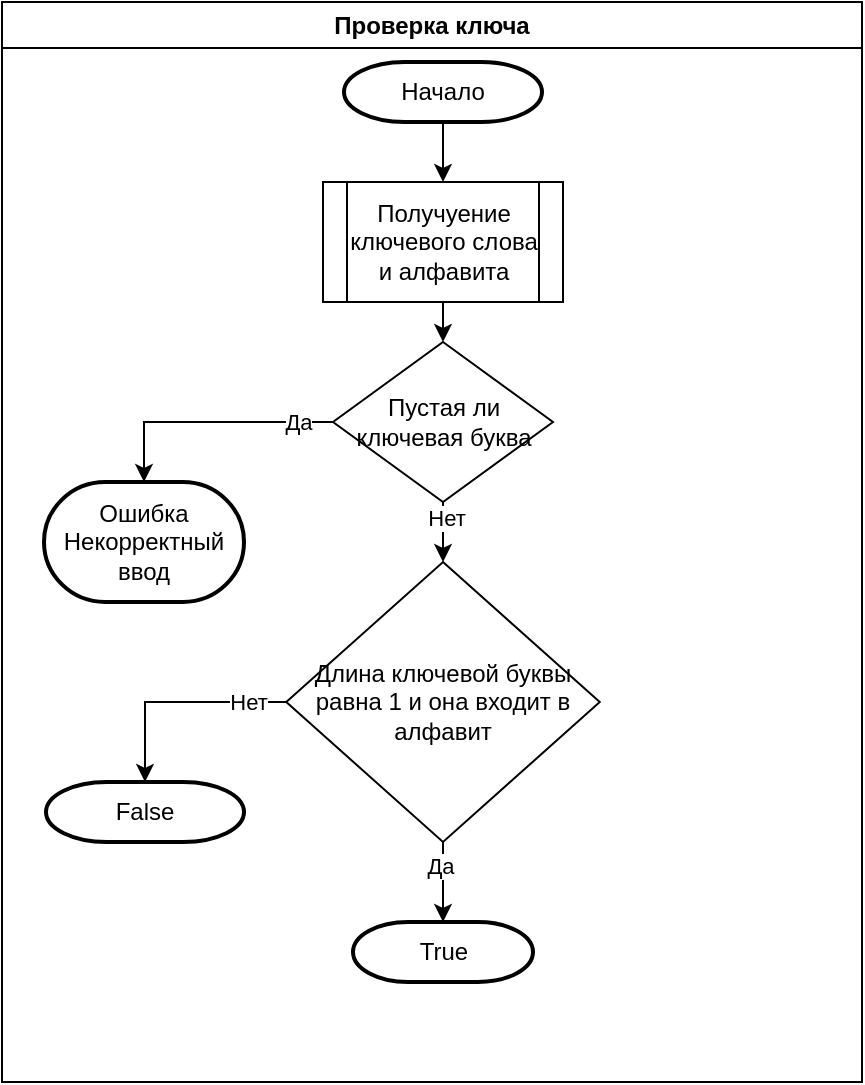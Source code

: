 <mxfile version="24.4.0" type="device">
  <diagram name="Страница — 1" id="-rV2kJQ7eQGyMc1xFudD">
    <mxGraphModel dx="1434" dy="854" grid="1" gridSize="10" guides="1" tooltips="1" connect="1" arrows="1" fold="1" page="1" pageScale="1" pageWidth="827" pageHeight="1169" math="0" shadow="0">
      <root>
        <mxCell id="0" />
        <mxCell id="1" parent="0" />
        <mxCell id="U7MXnnjYINnltX5LScJu-2" value="Проверка ключа" style="swimlane;whiteSpace=wrap;html=1;" vertex="1" parent="1">
          <mxGeometry x="199" width="430" height="540" as="geometry" />
        </mxCell>
        <mxCell id="U7MXnnjYINnltX5LScJu-6" style="edgeStyle=orthogonalEdgeStyle;rounded=0;orthogonalLoop=1;jettySize=auto;html=1;exitX=0.5;exitY=1;exitDx=0;exitDy=0;exitPerimeter=0;entryX=0.5;entryY=0;entryDx=0;entryDy=0;" edge="1" parent="U7MXnnjYINnltX5LScJu-2" source="U7MXnnjYINnltX5LScJu-3" target="U7MXnnjYINnltX5LScJu-5">
          <mxGeometry relative="1" as="geometry" />
        </mxCell>
        <mxCell id="U7MXnnjYINnltX5LScJu-3" value="Начало" style="strokeWidth=2;html=1;shape=mxgraph.flowchart.terminator;whiteSpace=wrap;" vertex="1" parent="U7MXnnjYINnltX5LScJu-2">
          <mxGeometry x="171" y="30" width="99" height="30" as="geometry" />
        </mxCell>
        <mxCell id="U7MXnnjYINnltX5LScJu-8" style="edgeStyle=orthogonalEdgeStyle;rounded=0;orthogonalLoop=1;jettySize=auto;html=1;exitX=0.5;exitY=1;exitDx=0;exitDy=0;entryX=0.5;entryY=0;entryDx=0;entryDy=0;" edge="1" parent="U7MXnnjYINnltX5LScJu-2" source="U7MXnnjYINnltX5LScJu-5" target="U7MXnnjYINnltX5LScJu-7">
          <mxGeometry relative="1" as="geometry" />
        </mxCell>
        <mxCell id="U7MXnnjYINnltX5LScJu-5" value="Получуение ключевого слова и алфавита" style="shape=process;whiteSpace=wrap;html=1;backgroundOutline=1;" vertex="1" parent="U7MXnnjYINnltX5LScJu-2">
          <mxGeometry x="160.5" y="90" width="120" height="60" as="geometry" />
        </mxCell>
        <mxCell id="U7MXnnjYINnltX5LScJu-14" style="edgeStyle=orthogonalEdgeStyle;rounded=0;orthogonalLoop=1;jettySize=auto;html=1;exitX=0.5;exitY=1;exitDx=0;exitDy=0;entryX=0.5;entryY=0;entryDx=0;entryDy=0;" edge="1" parent="U7MXnnjYINnltX5LScJu-2" source="U7MXnnjYINnltX5LScJu-7" target="U7MXnnjYINnltX5LScJu-13">
          <mxGeometry relative="1" as="geometry" />
        </mxCell>
        <mxCell id="U7MXnnjYINnltX5LScJu-15" value="Нет" style="edgeLabel;html=1;align=center;verticalAlign=middle;resizable=0;points=[];" vertex="1" connectable="0" parent="U7MXnnjYINnltX5LScJu-14">
          <mxGeometry x="-0.467" y="1" relative="1" as="geometry">
            <mxPoint as="offset" />
          </mxGeometry>
        </mxCell>
        <mxCell id="U7MXnnjYINnltX5LScJu-7" value="Пустая ли ключевая буква" style="rhombus;whiteSpace=wrap;html=1;" vertex="1" parent="U7MXnnjYINnltX5LScJu-2">
          <mxGeometry x="165.5" y="170" width="110" height="80" as="geometry" />
        </mxCell>
        <mxCell id="U7MXnnjYINnltX5LScJu-10" value="Ошибка Некорректный ввод" style="strokeWidth=2;html=1;shape=mxgraph.flowchart.terminator;whiteSpace=wrap;" vertex="1" parent="U7MXnnjYINnltX5LScJu-2">
          <mxGeometry x="21" y="240" width="100" height="60" as="geometry" />
        </mxCell>
        <mxCell id="U7MXnnjYINnltX5LScJu-11" style="edgeStyle=orthogonalEdgeStyle;rounded=0;orthogonalLoop=1;jettySize=auto;html=1;exitX=0;exitY=0.5;exitDx=0;exitDy=0;entryX=0.5;entryY=0;entryDx=0;entryDy=0;entryPerimeter=0;" edge="1" parent="U7MXnnjYINnltX5LScJu-2" source="U7MXnnjYINnltX5LScJu-7" target="U7MXnnjYINnltX5LScJu-10">
          <mxGeometry relative="1" as="geometry" />
        </mxCell>
        <mxCell id="U7MXnnjYINnltX5LScJu-12" value="Да" style="edgeLabel;html=1;align=center;verticalAlign=middle;resizable=0;points=[];" vertex="1" connectable="0" parent="U7MXnnjYINnltX5LScJu-11">
          <mxGeometry x="-0.719" relative="1" as="geometry">
            <mxPoint as="offset" />
          </mxGeometry>
        </mxCell>
        <mxCell id="U7MXnnjYINnltX5LScJu-13" value="Длина ключевой буквы равна 1 и она входит в алфавит" style="rhombus;whiteSpace=wrap;html=1;" vertex="1" parent="U7MXnnjYINnltX5LScJu-2">
          <mxGeometry x="142.13" y="280" width="156.75" height="140" as="geometry" />
        </mxCell>
        <mxCell id="U7MXnnjYINnltX5LScJu-17" value="True" style="strokeWidth=2;html=1;shape=mxgraph.flowchart.terminator;whiteSpace=wrap;" vertex="1" parent="U7MXnnjYINnltX5LScJu-2">
          <mxGeometry x="175.5" y="460" width="90" height="30" as="geometry" />
        </mxCell>
        <mxCell id="U7MXnnjYINnltX5LScJu-18" value="False" style="strokeWidth=2;html=1;shape=mxgraph.flowchart.terminator;whiteSpace=wrap;" vertex="1" parent="U7MXnnjYINnltX5LScJu-2">
          <mxGeometry x="22" y="390" width="99" height="30" as="geometry" />
        </mxCell>
        <mxCell id="U7MXnnjYINnltX5LScJu-19" style="edgeStyle=orthogonalEdgeStyle;rounded=0;orthogonalLoop=1;jettySize=auto;html=1;exitX=0.5;exitY=1;exitDx=0;exitDy=0;entryX=0.5;entryY=0;entryDx=0;entryDy=0;entryPerimeter=0;" edge="1" parent="U7MXnnjYINnltX5LScJu-2" source="U7MXnnjYINnltX5LScJu-13" target="U7MXnnjYINnltX5LScJu-17">
          <mxGeometry relative="1" as="geometry" />
        </mxCell>
        <mxCell id="U7MXnnjYINnltX5LScJu-22" value="Да" style="edgeLabel;html=1;align=center;verticalAlign=middle;resizable=0;points=[];" vertex="1" connectable="0" parent="U7MXnnjYINnltX5LScJu-19">
          <mxGeometry x="-0.4" y="-2" relative="1" as="geometry">
            <mxPoint as="offset" />
          </mxGeometry>
        </mxCell>
        <mxCell id="U7MXnnjYINnltX5LScJu-20" style="edgeStyle=orthogonalEdgeStyle;rounded=0;orthogonalLoop=1;jettySize=auto;html=1;exitX=0;exitY=0.5;exitDx=0;exitDy=0;entryX=0.5;entryY=0;entryDx=0;entryDy=0;entryPerimeter=0;" edge="1" parent="U7MXnnjYINnltX5LScJu-2" source="U7MXnnjYINnltX5LScJu-13" target="U7MXnnjYINnltX5LScJu-18">
          <mxGeometry relative="1" as="geometry" />
        </mxCell>
        <mxCell id="U7MXnnjYINnltX5LScJu-21" value="Нет" style="edgeLabel;html=1;align=center;verticalAlign=middle;resizable=0;points=[];" vertex="1" connectable="0" parent="U7MXnnjYINnltX5LScJu-20">
          <mxGeometry x="-0.654" relative="1" as="geometry">
            <mxPoint as="offset" />
          </mxGeometry>
        </mxCell>
      </root>
    </mxGraphModel>
  </diagram>
</mxfile>
